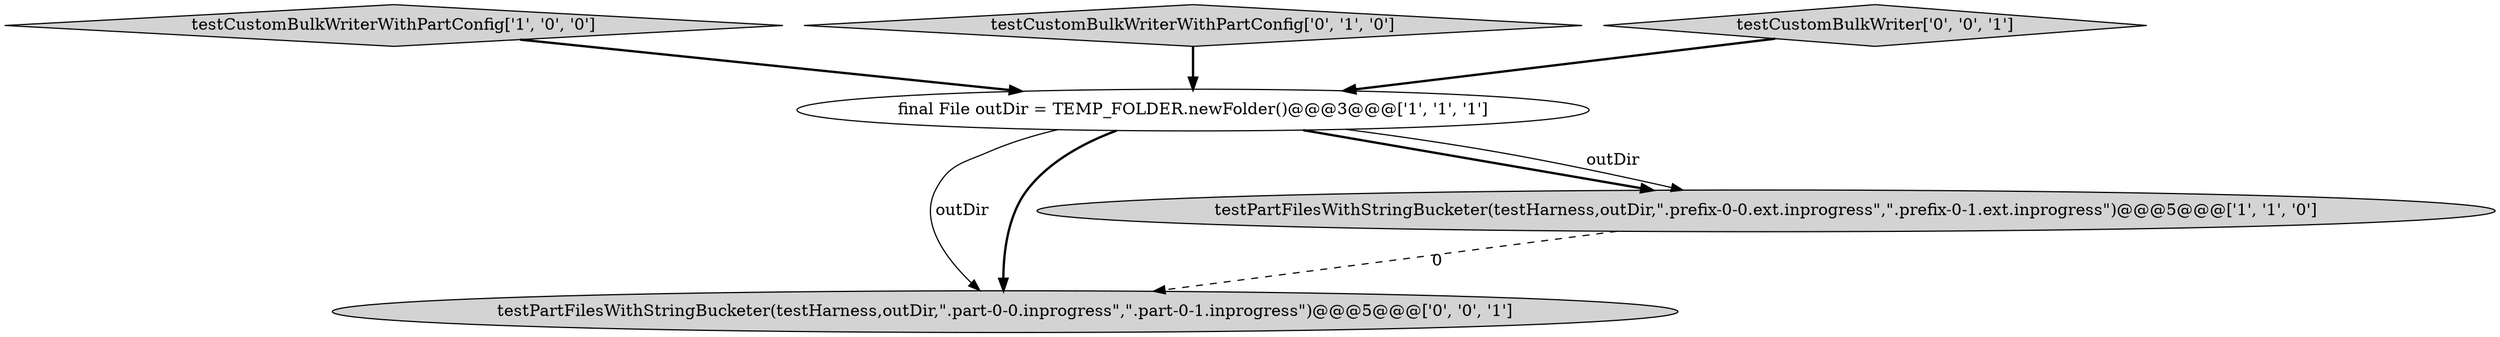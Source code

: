 digraph {
1 [style = filled, label = "testCustomBulkWriterWithPartConfig['1', '0', '0']", fillcolor = lightgray, shape = diamond image = "AAA0AAABBB1BBB"];
3 [style = filled, label = "testCustomBulkWriterWithPartConfig['0', '1', '0']", fillcolor = lightgray, shape = diamond image = "AAA0AAABBB2BBB"];
5 [style = filled, label = "testPartFilesWithStringBucketer(testHarness,outDir,\".part-0-0.inprogress\",\".part-0-1.inprogress\")@@@5@@@['0', '0', '1']", fillcolor = lightgray, shape = ellipse image = "AAA0AAABBB3BBB"];
4 [style = filled, label = "testCustomBulkWriter['0', '0', '1']", fillcolor = lightgray, shape = diamond image = "AAA0AAABBB3BBB"];
0 [style = filled, label = "final File outDir = TEMP_FOLDER.newFolder()@@@3@@@['1', '1', '1']", fillcolor = white, shape = ellipse image = "AAA0AAABBB1BBB"];
2 [style = filled, label = "testPartFilesWithStringBucketer(testHarness,outDir,\".prefix-0-0.ext.inprogress\",\".prefix-0-1.ext.inprogress\")@@@5@@@['1', '1', '0']", fillcolor = lightgray, shape = ellipse image = "AAA0AAABBB1BBB"];
0->5 [style = solid, label="outDir"];
0->2 [style = bold, label=""];
0->2 [style = solid, label="outDir"];
0->5 [style = bold, label=""];
2->5 [style = dashed, label="0"];
3->0 [style = bold, label=""];
4->0 [style = bold, label=""];
1->0 [style = bold, label=""];
}
